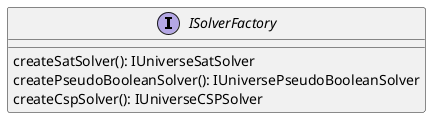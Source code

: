 @startuml
interface ISolverFactory [[java:fr.univartois.cril.juniverse.utils.ISolverFactory]] {
	createSatSolver(): IUniverseSatSolver
	createPseudoBooleanSolver(): IUniversePseudoBooleanSolver
	createCspSolver(): IUniverseCSPSolver
}
@enduml